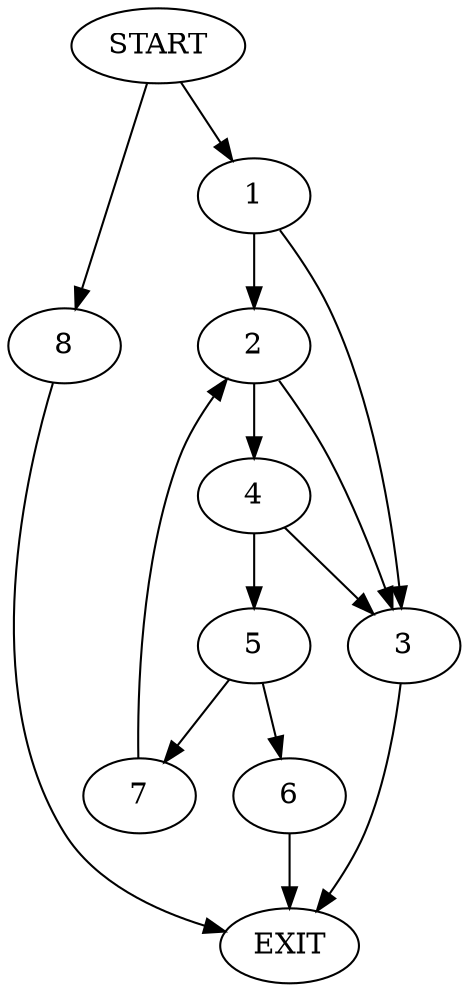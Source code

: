 digraph {
0 [label="START"]
9 [label="EXIT"]
0 -> 1
1 -> 2
1 -> 3
3 -> 9
2 -> 4
2 -> 3
4 -> 5
4 -> 3
5 -> 6
5 -> 7
7 -> 2
6 -> 9
0 -> 8
8 -> 9
}
